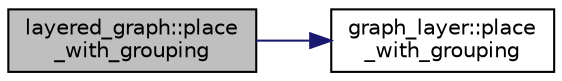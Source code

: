 digraph "layered_graph::place_with_grouping"
{
  edge [fontname="Helvetica",fontsize="10",labelfontname="Helvetica",labelfontsize="10"];
  node [fontname="Helvetica",fontsize="10",shape=record];
  rankdir="LR";
  Node526 [label="layered_graph::place\l_with_grouping",height=0.2,width=0.4,color="black", fillcolor="grey75", style="filled", fontcolor="black"];
  Node526 -> Node527 [color="midnightblue",fontsize="10",style="solid",fontname="Helvetica"];
  Node527 [label="graph_layer::place\l_with_grouping",height=0.2,width=0.4,color="black", fillcolor="white", style="filled",URL="$de/d87/classgraph__layer.html#a3a75deb6bc8d38d369004528b3d06f76"];
}
